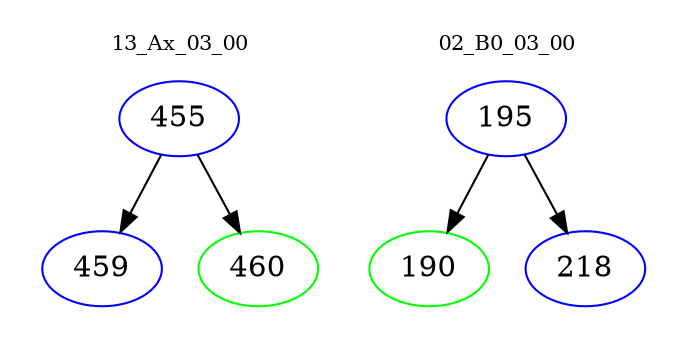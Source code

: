 digraph{
subgraph cluster_0 {
color = white
label = "13_Ax_03_00";
fontsize=10;
T0_455 [label="455", color="blue"]
T0_455 -> T0_459 [color="black"]
T0_459 [label="459", color="blue"]
T0_455 -> T0_460 [color="black"]
T0_460 [label="460", color="green"]
}
subgraph cluster_1 {
color = white
label = "02_B0_03_00";
fontsize=10;
T1_195 [label="195", color="blue"]
T1_195 -> T1_190 [color="black"]
T1_190 [label="190", color="green"]
T1_195 -> T1_218 [color="black"]
T1_218 [label="218", color="blue"]
}
}
